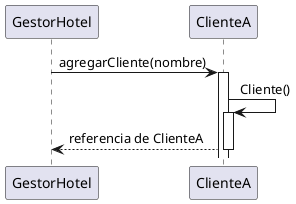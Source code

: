 @startuml
autoactivate on
GestorHotel -> ClienteA: agregarCliente(nombre)
autoactivate on
ClienteA -> ClienteA: Cliente()
ClienteA -->GestorHotel: referencia de ClienteA
@enduml